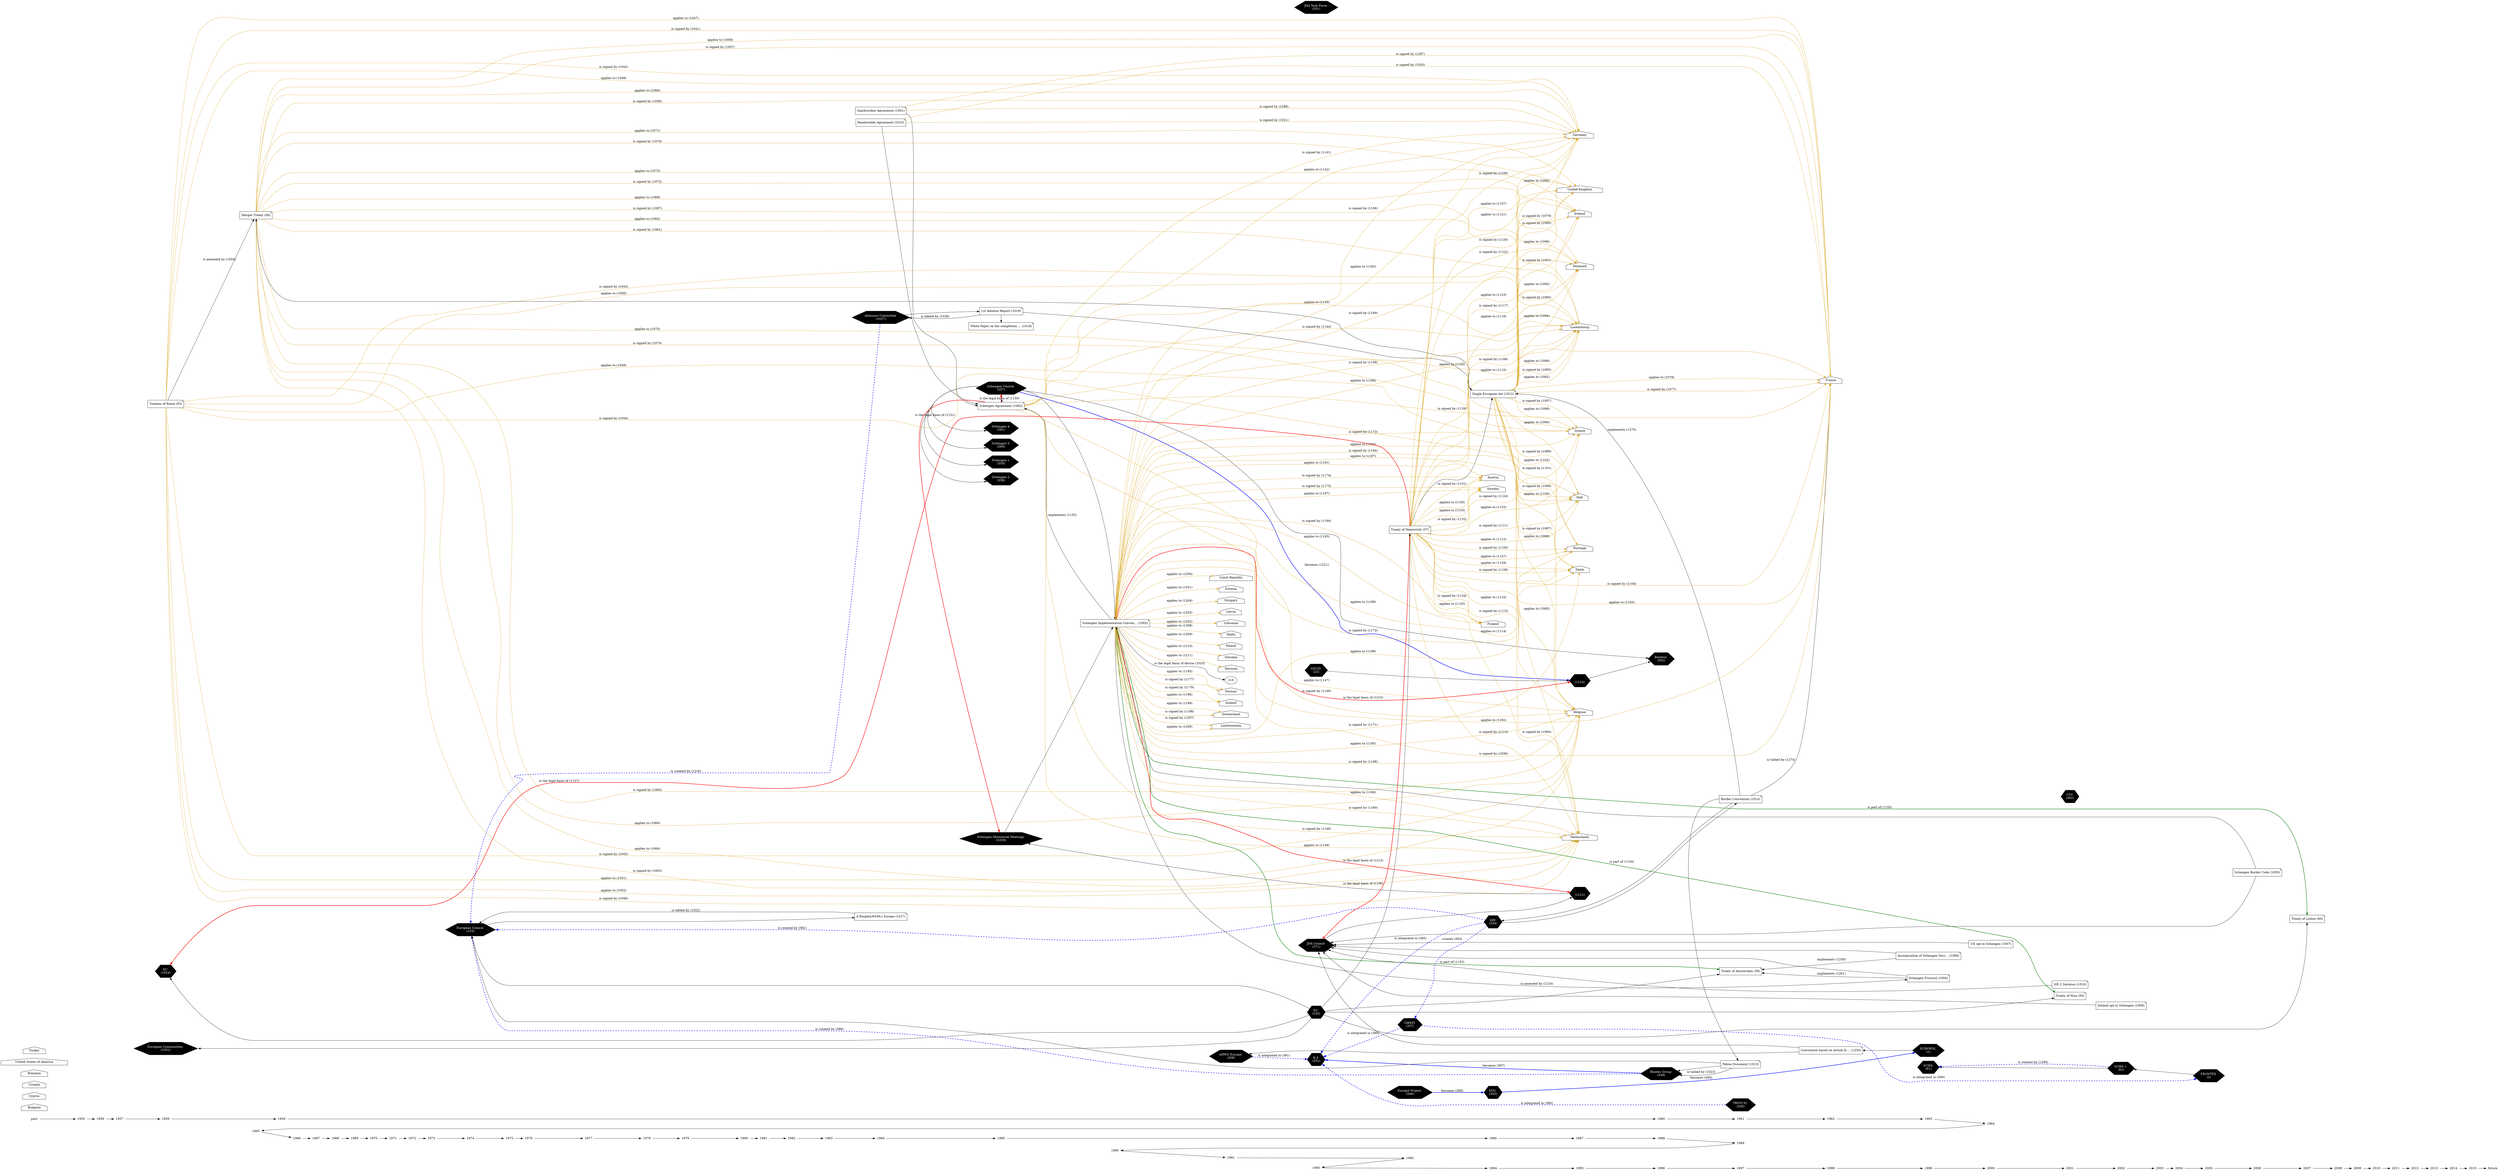 digraph source {
  graph [ rankdir = LR ];
subgraph y_1955 {
  graph [ rank = same ];
  "1955" [ shape = plaintext ];
}

subgraph y_1956 {
  graph [ rank = same ];
  "1956" [ shape = plaintext ];
}

subgraph y_1957 {
  graph [ rank = same ];
  "1957" [ shape = plaintext ];
}

subgraph y_1958 {
  graph [ rank = same ];
  "55" [ label = "Treaties of Rome", shape = note ];
  "1024";
  "1031";
  "1958" [ shape = plaintext ];
}

subgraph y_1959 {
  graph [ rank = same ];
  "1959" [ shape = plaintext ];
}

subgraph y_1960 {
  graph [ rank = same ];
  "362";
  "1960" [ shape = plaintext ];
}

subgraph y_1961 {
  graph [ rank = same ];
  "1961" [ shape = plaintext ];
}

subgraph y_1962 {
  graph [ rank = same ];
  "1962" [ shape = plaintext ];
}

subgraph y_1963 {
  graph [ rank = same ];
  "1963" [ shape = plaintext ];
}

subgraph y_1964 {
  graph [ rank = same ];
  "1964" [ shape = plaintext ];
}

subgraph y_1965 {
  graph [ rank = same ];
  "56" [ label = "Merger Treaty", shape = note ];
  "1965" [ shape = plaintext ];
}

subgraph y_1966 {
  graph [ rank = same ];
  "1966" [ shape = plaintext ];
}

subgraph y_1967 {
  graph [ rank = same ];
  "1967" [ shape = plaintext ];
}

subgraph y_1968 {
  graph [ rank = same ];
  "1968" [ shape = plaintext ];
}

subgraph y_1969 {
  graph [ rank = same ];
  "1969" [ shape = plaintext ];
}

subgraph y_1970 {
  graph [ rank = same ];
  "1970" [ shape = plaintext ];
}

subgraph y_1971 {
  graph [ rank = same ];
  "1971" [ shape = plaintext ];
}

subgraph y_1972 {
  graph [ rank = same ];
  "1972" [ shape = plaintext ];
}

subgraph y_1973 {
  graph [ rank = same ];
  "1973" [ shape = plaintext ];
}

subgraph y_1974 {
  graph [ rank = same ];
  "153";
  "1974" [ shape = plaintext ];
}

subgraph y_1975 {
  graph [ rank = same ];
  "1975" [ shape = plaintext ];
}

subgraph y_1976 {
  graph [ rank = same ];
  "1976" [ shape = plaintext ];
}

subgraph y_1977 {
  graph [ rank = same ];
  "1977" [ shape = plaintext ];
}

subgraph y_1978 {
  graph [ rank = same ];
  "1978" [ shape = plaintext ];
}

subgraph y_1979 {
  graph [ rank = same ];
  "1979" [ shape = plaintext ];
}

subgraph y_1980 {
  graph [ rank = same ];
  "1980" [ shape = plaintext ];
}

subgraph y_1981 {
  graph [ rank = same ];
  "1981" [ shape = plaintext ];
}

subgraph y_1982 {
  graph [ rank = same ];
  "1982" [ shape = plaintext ];
}

subgraph y_1983 {
  graph [ rank = same ];
  "1983" [ shape = plaintext ];
}

subgraph y_1984 {
  graph [ rank = same ];
  "1001" [ label = "Saarbrucken Agreement", shape = note ];
  "1015" [ label = "Rambouillet Agreement", shape = note ];
  "1017" [ label = "A People&amp;#039;s Europe", shape = note ];
  "1027";
  "1984" [ shape = plaintext ];
}

subgraph y_1985 {
  graph [ rank = same ];
  "357";
  "358";
  "359";
  "360";
  "361";
  "1002" [ label = "Schengen Agreement", shape = note ];
  "1016" [ label = "1st Adonino Report", shape = note ];
  "1018" [ label = "White Paper on the completion of the single market", shape = note ];
  "1039";
  "1985" [ shape = plaintext ];
}

subgraph y_1986 {
  graph [ rank = same ];
  "334";
  "1012" [ label = "Single European Act", shape = note ];
  "1986" [ shape = plaintext ];
}

subgraph y_1987 {
  graph [ rank = same ];
  "1987" [ shape = plaintext ];
}

subgraph y_1988 {
  graph [ rank = same ];
  "348";
  "1988" [ shape = plaintext ];
}

subgraph y_1989 {
  graph [ rank = same ];
  "206";
  "1013" [ label = "Palma Document", shape = note ];
  "1014" [ label = "Border Convention", shape = note ];
  "1989" [ shape = plaintext ];
}

subgraph y_1990 {
  graph [ rank = same ];
  "1003" [ label = "Schengen Implementation Convention", shape = note ];
  "1990" [ shape = plaintext ];
}

subgraph y_1991 {
  graph [ rank = same ];
  "208";
  "1991" [ shape = plaintext ];
}

subgraph y_1992 {
  graph [ rank = same ];
  "57" [ label = "Treaty of Maastricht", shape = note ];
  "337";
  "346";
  "1992" [ shape = plaintext ];
}

subgraph y_1993 {
  graph [ rank = same ];
  "22";
  "155";
  "351";
  "352";
  "371";
  "1993" [ shape = plaintext ];
}

subgraph y_1994 {
  graph [ rank = same ];
  "345";
  "1994" [ shape = plaintext ];
}

subgraph y_1995 {
  graph [ rank = same ];
  "1212";
  "1214";
  "1995" [ shape = plaintext ];
}

subgraph y_1996 {
  graph [ rank = same ];
  "1996" [ shape = plaintext ];
}

subgraph y_1997 {
  graph [ rank = same ];
  "58" [ label = "Treaty of Amsterdam", shape = note ];
  "1997" [ shape = plaintext ];
}

subgraph y_1998 {
  graph [ rank = same ];
  "1250" [ label = "Convention based on Article K.3 of the Treaty on European Union on the establishment of a European Police Office (Europol Convention)", shape = note ];
  "1998" [ shape = plaintext ];
}

subgraph y_1999 {
  graph [ rank = same ];
  "1";
  "61";
  "1004" [ label = "Schengen Protocol", shape = note ];
  "1006" [ label = "Incorporation of Schengen Secretariat", shape = note ];
  "1999" [ shape = plaintext ];
}

subgraph y_2000 {
  graph [ rank = same ];
  "1007" [ label = "UK opt-in Schengen", shape = note ];
  "2000" [ shape = plaintext ];
}

subgraph y_2001 {
  graph [ rank = same ];
  "59" [ label = "Treaty of Nice", shape = note ];
  "402";
  "1010" [ label = "SIS 2 Decision", shape = note ];
  "2001" [ shape = plaintext ];
}

subgraph y_2002 {
  graph [ rank = same ];
  "62";
  "1008" [ label = "Ireland opt-in Schengen", shape = note ];
  "2002" [ shape = plaintext ];
}

subgraph y_2003 {
  graph [ rank = same ];
  "2003" [ shape = plaintext ];
}

subgraph y_2004 {
  graph [ rank = same ];
  "2004" [ shape = plaintext ];
}

subgraph y_2005 {
  graph [ rank = same ];
  "2";
  "2005" [ shape = plaintext ];
}

subgraph y_2006 {
  graph [ rank = same ];
  "1005" [ label = "Schengen Border Code", shape = note ];
  "2006" [ shape = plaintext ];
}

subgraph y_2007 {
  graph [ rank = same ];
  "60" [ label = "Treaty of Lisbon", shape = note ];
  "2007" [ shape = plaintext ];
}

subgraph y_2008 {
  graph [ rank = same ];
  "2008" [ shape = plaintext ];
}

subgraph y_2009 {
  graph [ rank = same ];
  "2009" [ shape = plaintext ];
}

subgraph y_2010 {
  graph [ rank = same ];
  "2010" [ shape = plaintext ];
}

subgraph y_2011 {
  graph [ rank = same ];
  "2011" [ shape = plaintext ];
}

subgraph y_2012 {
  graph [ rank = same ];
  "2012" [ shape = plaintext ];
}

subgraph y_2013 {
  graph [ rank = same ];
  "2013" [ shape = plaintext ];
}

subgraph y_2014 {
  graph [ rank = same ];
  "2014" [ shape = plaintext ];
}

subgraph y_2015 {
  graph [ rank = same ];
  "2015" [ shape = plaintext ];
}

  "1" [ color = "white", shape = hexagon, style = "filled", fillcolor = "black", fontcolor = "white", label = "EUROPOL 
(1)" ];
  "2" [ color = "white", shape = hexagon, style = "filled", fillcolor = "black", fontcolor = "white", label = "FRONTEX 
(2)" ];
  "22" [ color = "white", shape = hexagon, style = "filled", fillcolor = "black", fontcolor = "white", label = "GSC/D 
(22)" ];
  "24" [ shape = house, label = "Austria" ];
  "25" [ shape = house, label = "Belgium" ];
  "26" [ shape = house, label = "Bulgaria" ];
  "27" [ shape = house, label = "Cyprus" ];
  "28" [ shape = house, label = "Croatia" ];
  "29" [ shape = house, label = "Czech Republic" ];
  "30" [ shape = house, label = "Denmark" ];
  "31" [ shape = house, label = "Estonia" ];
  "32" [ shape = house, label = "Finland" ];
  "33" [ shape = house, label = "France" ];
  "34" [ shape = house, label = "Germany" ];
  "35" [ shape = house, label = "Greece" ];
  "36" [ shape = house, label = "Hungary" ];
  "37" [ shape = house, label = "Ireland" ];
  "38" [ shape = house, label = "Italy" ];
  "39" [ shape = house, label = "Latvia" ];
  "40" [ shape = house, label = "Lithuania" ];
  "41" [ shape = house, label = "Luxembourg" ];
  "42" [ shape = house, label = "Malta" ];
  "43" [ shape = house, label = "Netherlands" ];
  "44" [ shape = house, label = "Poland" ];
  "45" [ shape = house, label = "Portugal" ];
  "46" [ shape = house, label = "Romania" ];
  "47" [ shape = house, label = "Slovakia" ];
  "48" [ shape = house, label = "Slovenia" ];
  "49" [ shape = house, label = "Spain" ];
  "50" [ shape = house, label = "Sweden" ];
  "51" [ shape = house, label = "United Kingdom" ];
  "52" [ shape = house, label = "United States of America" ];
  "54" [ shape = house, label = "Turkey" ];
  "55" [ shape = note, label = "Treaties of Rome (55)" ];
  "56" [ shape = note, label = "Merger Treaty (56)" ];
  "57" [ shape = note, label = "Treaty of Maastricht (57)" ];
  "58" [ shape = note, label = "Treaty of Amsterdam (58)" ];
  "59" [ shape = note, label = "Treaty of Nice (59)" ];
  "60" [ shape = note, label = "Treaty of Lisbon (60)" ];
  "61" [ color = "white", shape = hexagon, style = "filled", fillcolor = "black", fontcolor = "white", label = "SCIFA 
(61)" ];
  "62" [ color = "white", shape = hexagon, style = "filled", fillcolor = "black", fontcolor = "white", label = "SCIFA + 
(62)" ];
  "153" [ color = "white", shape = hexagon, style = "filled", fillcolor = "black", fontcolor = "white", label = "European Council 
(153)" ];
  "155" [ color = "white", shape = hexagon, style = "filled", fillcolor = "black", fontcolor = "white", label = "EU 
(155)" ];
  "206" [ color = "white", shape = hexagon, style = "filled", fillcolor = "black", fontcolor = "white", label = "TREVI 92 
(206)" ];
  "208" [ color = "white", shape = hexagon, style = "filled", fillcolor = "black", fontcolor = "white", label = "AHWG Europol 
(208)" ];
  "216";
  "334" [ color = "white", shape = hexagon, style = "filled", fillcolor = "black", fontcolor = "white", label = "AHI 
(334)" ];
  "337" [ color = "white", shape = hexagon, style = "filled", fillcolor = "black", fontcolor = "white", label = "CIREFI 
(337)" ];
  "345" [ color = "white", shape = hexagon, style = "filled", fillcolor = "black", fontcolor = "white", label = "EDU 
(345)" ];
  "346" [ color = "white", shape = hexagon, style = "filled", fillcolor = "black", fontcolor = "white", label = "Europol Project 
(346)" ];
  "348" [ color = "white", shape = hexagon, style = "filled", fillcolor = "black", fontcolor = "white", label = "Rhodes Group 
(348)" ];
  "351" [ color = "white", shape = hexagon, style = "filled", fillcolor = "black", fontcolor = "white", label = "JHA Task Force 
(351)" ];
  "352" [ color = "white", shape = hexagon, style = "filled", fillcolor = "black", fontcolor = "white", label = "K.4 
(352)" ];
  "357" [ color = "white", shape = hexagon, style = "filled", fillcolor = "black", fontcolor = "white", label = "Schengen Central 
(357)" ];
  "358" [ color = "white", shape = hexagon, style = "filled", fillcolor = "black", fontcolor = "white", label = "Schengen 2 
(358)" ];
  "359" [ color = "white", shape = hexagon, style = "filled", fillcolor = "black", fontcolor = "white", label = "Schengen 1 
(359)" ];
  "360" [ color = "white", shape = hexagon, style = "filled", fillcolor = "black", fontcolor = "white", label = "Schengen 3 
(360)" ];
  "361" [ color = "white", shape = hexagon, style = "filled", fillcolor = "black", fontcolor = "white", label = "Schengen 4 
(361)" ];
  "362" [ color = "white", shape = hexagon, style = "filled", fillcolor = "black", fontcolor = "white", label = "Benelux 
(362)" ];
  "371" [ color = "white", shape = hexagon, style = "filled", fillcolor = "black", fontcolor = "white", label = "JHA Council 
(371)" ];
  "402" [ color = "white", shape = hexagon, style = "filled", fillcolor = "black", fontcolor = "white", label = "CTG 
(402)" ];
  "1001" [ shape = note, label = "Saarbrucken Agreement (1001)" ];
  "1002" [ shape = note, label = "Schengen Agreement (1002)" ];
  "1003" [ shape = note, label = "Schengen Implementation Conven… (1003)" ];
  "1004" [ shape = note, label = "Schengen Protocol (1004)" ];
  "1005" [ shape = note, label = "Schengen Border Code (1005)" ];
  "1006" [ shape = note, label = "Incorporation of Schengen Secr… (1006)" ];
  "1007" [ shape = note, label = "UK opt-in Schengen (1007)" ];
  "1008" [ shape = note, label = "Ireland opt-in Schengen (1008)" ];
  "1010" [ shape = note, label = "SIS 2 Decision (1010)" ];
  "1012" [ shape = note, label = "Single European Act (1012)" ];
  "1013" [ shape = note, label = "Palma Document (1013)" ];
  "1014" [ shape = note, label = "Border Convention (1014)" ];
  "1015" [ shape = note, label = "Rambouillet Agreement (1015)" ];
  "1016" [ shape = note, label = "1st Adonino Report (1016)" ];
  "1017" [ shape = note, label = "A People&amp;#039;s Europe (1017)" ];
  "1018" [ shape = note, label = "White Paper on the completion … (1018)" ];
  "1024" [ color = "white", shape = hexagon, style = "filled", fillcolor = "black", fontcolor = "white", label = "EC 
(1024)" ];
  "1027" [ color = "white", shape = hexagon, style = "filled", fillcolor = "black", fontcolor = "white", label = "Adonnino Committee 
(1027)" ];
  "1031" [ color = "white", shape = hexagon, style = "filled", fillcolor = "black", fontcolor = "white", label = "European Communities 
(1031)" ];
  "1039" [ color = "white", shape = hexagon, style = "filled", fillcolor = "black", fontcolor = "white", label = "Schengen Ministerial Meetings 
(1039)" ];
  "1176" [ shape = house, label = "Norway" ];
  "1178" [ shape = house, label = "Iceland" ];
  "1180" [ shape = house, label = "Switzerland" ];
  "1205" [ shape = house, label = "Liechtenstein" ];
  "1212" [ color = "white", shape = hexagon, style = "filled", fillcolor = "black", fontcolor = "white", label = " 
(1212)" ];
  "1214" [ color = "white", shape = hexagon, style = "filled", fillcolor = "black", fontcolor = "white", label = " 
(1214)" ];
  "1250" [ shape = note, label = "Convention based on Article K.… (1250)" ];
  "1954" [ label = "past", shape = plaintext ];
  "1955";
  "1956";
  "1957";
  "1958";
  "1959";
  "1960";
  "1961";
  "1962";
  "1963";
  "1964";
  "1965";
  "1966";
  "1967";
  "1968";
  "1969";
  "1970";
  "1971";
  "1972";
  "1973";
  "1974";
  "1975";
  "1976";
  "1977";
  "1978";
  "1979";
  "1980";
  "1981";
  "1982";
  "1983";
  "1984";
  "1985";
  "1986";
  "1987";
  "1988";
  "1989";
  "1990";
  "1991";
  "1992";
  "1993";
  "1994";
  "1995";
  "1996";
  "1997";
  "1998";
  "1999";
  "2000";
  "2001";
  "2002";
  "2003";
  "2004";
  "2005";
  "2006";
  "2007";
  "2008";
  "2009";
  "2010";
  "2011";
  "2012";
  "2013";
  "2014";
  "2015";
  "2016" [ label = "future", shape = plaintext ];
  "1954" -> "1955";
  "1955" -> "1956";
  "1956" -> "1957";
  "1957" -> "1958";
  "1958" -> "1959";
  "1959" -> "1960";
  "1960" -> "1961";
  "1961" -> "1962";
  "1962" -> "1963";
  "1963" -> "1964";
  "1964" -> "1965";
  "1965" -> "1966";
  "1966" -> "1967";
  "1967" -> "1968";
  "1968" -> "1969";
  "1969" -> "1970";
  "1970" -> "1971";
  "1971" -> "1972";
  "1972" -> "1973";
  "1973" -> "1974";
  "1974" -> "1975";
  "1975" -> "1976";
  "1976" -> "1977";
  "1977" -> "1978";
  "1978" -> "1979";
  "1979" -> "1980";
  "1980" -> "1981";
  "1981" -> "1982";
  "1982" -> "1983";
  "1983" -> "1984";
  "1984" -> "1985";
  "1985" -> "1986";
  "1986" -> "1987";
  "1987" -> "1988";
  "1988" -> "1989";
  "1989" -> "1990";
  "1990" -> "1991";
  "1991" -> "1992";
  "1992" -> "1993";
  "1993" -> "1994";
  "1994" -> "1995";
  "1995" -> "1996";
  "1996" -> "1997";
  "1997" -> "1998";
  "1998" -> "1999";
  "1999" -> "2000";
  "2000" -> "2001";
  "2001" -> "2002";
  "2002" -> "2003";
  "2003" -> "2004";
  "2004" -> "2005";
  "2005" -> "2006";
  "2006" -> "2007";
  "2007" -> "2008";
  "2008" -> "2009";
  "2009" -> "2010";
  "2010" -> "2011";
  "2011" -> "2012";
  "2012" -> "2013";
  "2013" -> "2014";
  "2014" -> "2015";
  "2015" -> "2016";
  "1006" -> "58" [ label = " implements (1259)" ];
  "1006" -> "371";
  "1004" -> "58" [ label = " implements (1261)" ];
  "1004" -> "371";
  "1007" -> "371";
  "1010" -> "371";
  "1008" -> "371";
  "208" -> "352" [ penwidth = 2, style = "dashed", color = "blue", label = " is integrated in (381)" ];
  "1027" -> "153" [ penwidth = 2, color = "blue", style = "dashed", label = " is created by (1218)" ];
  "1027" -> "1016";
  "1002" -> "25" [ color = "goldenrod", label = " applies to (1147)" ];
  "1002" -> "33" [ color = "goldenrod", label = " applies to (1143)" ];
  "1002" -> "34" [ color = "goldenrod", label = " applies to (1142)" ];
  "1002" -> "41" [ color = "goldenrod", label = " applies to (1145)" ];
  "1002" -> "43" [ color = "goldenrod", label = " applies to (1149)" ];
  "1002" -> "25" [ color = "goldenrod", label = " is signed by (1146)" ];
  "1002" -> "33" [ color = "goldenrod", label = " is signed by (1139)" ];
  "1002" -> "34" [ color = "goldenrod", label = " is signed by (1141)" ];
  "1002" -> "41" [ color = "goldenrod", label = " is signed by (1144)" ];
  "1002" -> "43" [ color = "goldenrod", label = " is signed by (1148)" ];
  "1002" -> "357" [ penwidth = 2, color = "red", label = " is the legal basis of (1150)" ];
  "1002" -> "1039" [ penwidth = 2, color = "red", label = " is the legal basis of (1151)" ];
  "334" -> "337" [ penwidth = 2, color = "blue", style = "dashed", label = " creates (383)" ];
  "334" -> "153" [ penwidth = 2, color = "blue", style = "dashed", label = " is created by (382)" ];
  "334" -> "352" [ penwidth = 2, style = "dashed", color = "blue", label = " is integrated in (385)" ];
  "334" -> "1014";
  "56" -> "25" [ color = "goldenrod", label = " applies to (1066)" ];
  "56" -> "30" [ color = "goldenrod", label = " applies to (1068)" ];
  "56" -> "33" [ color = "goldenrod", label = " applies to (1059)" ];
  "56" -> "34" [ color = "goldenrod", label = " applies to (1060)" ];
  "56" -> "35" [ color = "goldenrod", label = " applies to (1075)" ];
  "56" -> "37" [ color = "goldenrod", label = " applies to (1073)" ];
  "56" -> "41" [ color = "goldenrod", label = " applies to (1062)" ];
  "56" -> "43" [ color = "goldenrod", label = " applies to (1064)" ];
  "56" -> "51" [ color = "goldenrod", label = " applies to (1071)" ];
  "56" -> "25" [ color = "goldenrod", label = " is signed by (1065)" ];
  "56" -> "30" [ color = "goldenrod", label = " is signed by (1067)" ];
  "56" -> "33" [ color = "goldenrod", label = " is signed by (1057)" ];
  "56" -> "34" [ color = "goldenrod", label = " is signed by (1058)" ];
  "56" -> "35" [ color = "goldenrod", label = " is signed by (1074)" ];
  "56" -> "37" [ color = "goldenrod", label = " is signed by (1072)" ];
  "56" -> "41" [ color = "goldenrod", label = " is signed by (1061)" ];
  "56" -> "43" [ color = "goldenrod", label = " is signed by (1063)" ];
  "56" -> "51" [ color = "goldenrod", label = " is signed by (1070)" ];
  "337" -> "2" [ penwidth = 2, style = "dashed", color = "blue", label = " is integrated in (390)" ];
  "337" -> "352" [ penwidth = 2, style = "dashed", color = "blue", label = " is integrated in (389)" ];
  "1014" -> "1012" [ label = " implements (1275)" ];
  "1014" -> "334";
  "1014" -> "33" [ label = " is tabled by (1274)" ];
  "1014" -> "1013";
  "1003" -> "24" [ color = "goldenrod", label = " applies to (1191)" ];
  "1003" -> "25" [ color = "goldenrod", label = " applies to (1185)" ];
  "1003" -> "29" [ color = "goldenrod", label = " applies to (1200)" ];
  "1003" -> "31" [ color = "goldenrod", label = " applies to (1201)" ];
  "1003" -> "32" [ color = "goldenrod", label = " applies to (1193)" ];
  "1003" -> "33" [ color = "goldenrod", label = " applies to (1182)" ];
  "1003" -> "34" [ color = "goldenrod", label = " applies to (1183)" ];
  "1003" -> "35" [ color = "goldenrod", label = " applies to (1190)" ];
  "1003" -> "36" [ color = "goldenrod", label = " applies to (1204)" ];
  "1003" -> "1178" [ color = "goldenrod", label = " applies to (1196)" ];
  "1003" -> "38" [ color = "goldenrod", label = " applies to (1187)" ];
  "1003" -> "39" [ color = "goldenrod", label = " applies to (1203)" ];
  "1003" -> "1205" [ color = "goldenrod", label = " applies to (1206)" ];
  "1003" -> "40" [ color = "goldenrod", label = " applies to (1202)" ];
  "1003" -> "41" [ color = "goldenrod", label = " applies to (1184)" ];
  "1003" -> "42" [ color = "goldenrod", label = " applies to (1208)" ];
  "1003" -> "43" [ color = "goldenrod", label = " applies to (1186)" ];
  "1003" -> "1176" [ color = "goldenrod", label = " applies to (1195)" ];
  "1003" -> "44" [ color = "goldenrod", label = " applies to (1209)" ];
  "1003" -> "45" [ color = "goldenrod", label = " applies to (1189)" ];
  "1003" -> "47" [ color = "goldenrod", label = " applies to (1210)" ];
  "1003" -> "48" [ color = "goldenrod", label = " applies to (1211)" ];
  "1003" -> "49" [ color = "goldenrod", label = " applies to (1188)" ];
  "1003" -> "50" [ color = "goldenrod", label = " applies to (1197)" ];
  "1003" -> "1180" [ color = "goldenrod", label = " applies to (1199)" ];
  "1003" -> "1002" [ label = " implements (1152)" ];
  "1003" -> "1004" [ label = " is amended by (1216)" ];
  "1003" -> "58" [ style = "bold", color = "forestgreen", label = " is part of (1153)" ];
  "1003" -> "60" [ style = "bold", color = "forestgreen", label = " is part of (1155)" ];
  "1003" -> "59" [ style = "bold", color = "forestgreen", label = " is part of (1154)" ];
  "1003" -> "24" [ color = "goldenrod", label = " is signed by (1174)" ];
  "1003" -> "25" [ color = "goldenrod", label = " is signed by (1168)" ];
  "1003" -> "30" [ color = "goldenrod", label = " is signed by (1169)" ];
  "1003" -> "32" [ color = "goldenrod", label = " is signed by (1194)" ];
  "1003" -> "33" [ color = "goldenrod", label = " is signed by (1036)" ];
  "1003" -> "34" [ color = "goldenrod", label = " is signed by (1156)" ];
  "1003" -> "35" [ color = "goldenrod", label = " is signed by (1173)" ];
  "1003" -> "1178" [ color = "goldenrod", label = " is signed by (1179)" ];
  "1003" -> "38" [ color = "goldenrod", label = " is signed by (1164)" ];
  "1003" -> "1205" [ color = "goldenrod", label = " is signed by (1207)" ];
  "1003" -> "41" [ color = "goldenrod", label = " is signed by (1158)" ];
  "1003" -> "43" [ color = "goldenrod", label = " is signed by (1160)" ];
  "1003" -> "1176" [ color = "goldenrod", label = " is signed by (1177)" ];
  "1003" -> "45" [ color = "goldenrod", label = " is signed by (1172)" ];
  "1003" -> "49" [ color = "goldenrod", label = " is signed by (1171)" ];
  "1003" -> "50" [ color = "goldenrod", label = " is signed by (1175)" ];
  "1003" -> "1180" [ color = "goldenrod", label = " is signed by (1198)" ];
  "1003" -> "216" [ label = " is the legal basis of device (1033)" ];
  "1003" -> "1212" [ penwidth = 2, color = "red", label = " is the legal basis of (1213)" ];
  "1003" -> "1214" [ penwidth = 2, color = "red", label = " is the legal basis of (1215)" ];
  "345" -> "1" [ penwidth = 2, color = "blue", style = "solid", label = " becomes (400)" ];
  "155" -> "1024";
  "155" -> "153";
  "155" -> "1031";
  "155" -> "58";
  "155" -> "60";
  "155" -> "59";
  "155" -> "57";
  "1017" -> "153" [ label = " is tabled by (1022)" ];
  "153" -> "1017";
  "1250" -> "371";
  "1250" -> "208";
  "346" -> "345" [ penwidth = 2, color = "blue", style = "solid", label = " becomes (399)" ];
  "1" -> "1250";
  "1013" -> "153";
  "1013" -> "348";
  "1013" -> "348" [ label = " is tabled by (1023)" ];
  "2" -> "62";
  "22" -> "1214";
  "371" -> "1212";
  "1015" -> "1002";
  "1015" -> "33" [ color = "goldenrod", label = " is signed by (1020)" ];
  "1015" -> "34" [ color = "goldenrod", label = " is signed by (1021)" ];
  "1005" -> "1003";
  "1005" -> "371";
  "348" -> "153" [ penwidth = 2, color = "blue", style = "dashed", label = " is created by (386)" ];
  "348" -> "352" [ penwidth = 2, color = "blue", style = "solid", label = " becomes (387)" ];
  "1001" -> "1002";
  "1001" -> "33" [ color = "goldenrod", label = " is signed by (1287)" ];
  "1001" -> "34" [ color = "goldenrod", label = " is signed by (1288)" ];
  "357" -> "1214" [ penwidth = 2, color = "blue", style = "solid", label = " becomes (1221)" ];
  "357" -> "359";
  "357" -> "358";
  "357" -> "360";
  "357" -> "361";
  "357" -> "1002";
  "357" -> "362";
  "357" -> "1003";
  "1212" -> "1039";
  "1039" -> "1003";
  "1214" -> "362";
  "62" -> "61";
  "62" -> "61" [ penwidth = 2, color = "blue", style = "dashed", label = " is created by (1290)" ];
  "1012" -> "56";
  "1012" -> "25" [ color = "goldenrod", label = " applies to (1088)" ];
  "1012" -> "30" [ color = "goldenrod", label = " applies to (1094)" ];
  "1012" -> "33" [ color = "goldenrod", label = " applies to (1078)" ];
  "1012" -> "34" [ color = "goldenrod", label = " applies to (1080)" ];
  "1012" -> "35" [ color = "goldenrod", label = " applies to (1098)" ];
  "1012" -> "37" [ color = "goldenrod", label = " applies to (1092)" ];
  "1012" -> "38" [ color = "goldenrod", label = " applies to (1090)" ];
  "1012" -> "41" [ color = "goldenrod", label = " applies to (1082)" ];
  "1012" -> "41" [ color = "goldenrod", label = " applies to (1086)" ];
  "1012" -> "43" [ color = "goldenrod", label = " applies to (1085)" ];
  "1012" -> "45" [ color = "goldenrod", label = " applies to (1102)" ];
  "1012" -> "49" [ color = "goldenrod", label = " applies to (1100)" ];
  "1012" -> "51" [ color = "goldenrod", label = " applies to (1096)" ];
  "1012" -> "25" [ color = "goldenrod", label = " is signed by (1087)" ];
  "1012" -> "30" [ color = "goldenrod", label = " is signed by (1093)" ];
  "1012" -> "33" [ color = "goldenrod", label = " is signed by (1077)" ];
  "1012" -> "34" [ color = "goldenrod", label = " is signed by (1079)" ];
  "1012" -> "35" [ color = "goldenrod", label = " is signed by (1097)" ];
  "1012" -> "37" [ color = "goldenrod", label = " is signed by (1091)" ];
  "1012" -> "38" [ color = "goldenrod", label = " is signed by (1089)" ];
  "1012" -> "41" [ color = "goldenrod", label = " is signed by (1083)" ];
  "1012" -> "43" [ color = "goldenrod", label = " is signed by (1084)" ];
  "1012" -> "45" [ color = "goldenrod", label = " is signed by (1101)" ];
  "1012" -> "49" [ color = "goldenrod", label = " is signed by (1099)" ];
  "1012" -> "51" [ color = "goldenrod", label = " is signed by (1095)" ];
  "1016" -> "1018";
  "1016" -> "1012";
  "1016" -> "1027" [ label = " is tabled by (1028)" ];
  "55" -> "25" [ color = "goldenrod", label = " applies to (1051)" ];
  "55" -> "33" [ color = "goldenrod", label = " applies to (1047)" ];
  "55" -> "34" [ color = "goldenrod", label = " applies to (1048)" ];
  "55" -> "38" [ color = "goldenrod", label = " applies to (1049)" ];
  "55" -> "41" [ color = "goldenrod", label = " applies to (1050)" ];
  "55" -> "43" [ color = "goldenrod", label = " applies to (1052)" ];
  "55" -> "56" [ label = " is amended by (1055)" ];
  "55" -> "25" [ color = "goldenrod", label = " is signed by (1045)" ];
  "55" -> "33" [ color = "goldenrod", label = " is signed by (1041)" ];
  "55" -> "34" [ color = "goldenrod", label = " is signed by (1042)" ];
  "55" -> "38" [ color = "goldenrod", label = " is signed by (1044)" ];
  "55" -> "41" [ color = "goldenrod", label = " is signed by (1043)" ];
  "55" -> "43" [ color = "goldenrod", label = " is signed by (1046)" ];
  "57" -> "1012";
  "57" -> "24" [ color = "goldenrod", label = " applies to (1130)" ];
  "57" -> "25" [ color = "goldenrod", label = " applies to (1116)" ];
  "57" -> "30" [ color = "goldenrod", label = " applies to (1118)" ];
  "57" -> "32" [ color = "goldenrod", label = " applies to (1135)" ];
  "57" -> "33" [ color = "goldenrod", label = " applies to (1105)" ];
  "57" -> "34" [ color = "goldenrod", label = " applies to (1107)" ];
  "57" -> "35" [ color = "goldenrod", label = " applies to (1125)" ];
  "57" -> "37" [ color = "goldenrod", label = " applies to (1123)" ];
  "57" -> "38" [ color = "goldenrod", label = " applies to (1112)" ];
  "57" -> "41" [ color = "goldenrod", label = " applies to (1110)" ];
  "57" -> "43" [ color = "goldenrod", label = " applies to (1114)" ];
  "57" -> "45" [ color = "goldenrod", label = " applies to (1127)" ];
  "57" -> "49" [ color = "goldenrod", label = " applies to (1129)" ];
  "57" -> "50" [ color = "goldenrod", label = " applies to (1133)" ];
  "57" -> "51" [ color = "goldenrod", label = " applies to (1121)" ];
  "57" -> "24" [ color = "goldenrod", label = " is signed by (1131)" ];
  "57" -> "25" [ color = "goldenrod", label = " is signed by (1115)" ];
  "57" -> "30" [ color = "goldenrod", label = " is signed by (1117)" ];
  "57" -> "32" [ color = "goldenrod", label = " is signed by (1134)" ];
  "57" -> "33" [ color = "goldenrod", label = " is signed by (1104)" ];
  "57" -> "34" [ color = "goldenrod", label = " is signed by (1106)" ];
  "57" -> "35" [ color = "goldenrod", label = " is signed by (1124)" ];
  "57" -> "37" [ color = "goldenrod", label = " is signed by (1122)" ];
  "57" -> "38" [ color = "goldenrod", label = " is signed by (1111)" ];
  "57" -> "41" [ color = "goldenrod", label = " is signed by (1108)" ];
  "57" -> "43" [ color = "goldenrod", label = " is signed by (1113)" ];
  "57" -> "45" [ color = "goldenrod", label = " is signed by (1126)" ];
  "57" -> "49" [ color = "goldenrod", label = " is signed by (1128)" ];
  "57" -> "50" [ color = "goldenrod", label = " is signed by (1132)" ];
  "57" -> "51" [ color = "goldenrod", label = " is signed by (1120)" ];
  "57" -> "1024" [ penwidth = 2, color = "red", label = " is the legal basis of (1137)" ];
  "57" -> "371" [ penwidth = 2, color = "red", label = " is the legal basis of (1136)" ];
  "206" -> "352" [ penwidth = 2, style = "dashed", color = "blue", label = " is integrated in (380)" ];
}
